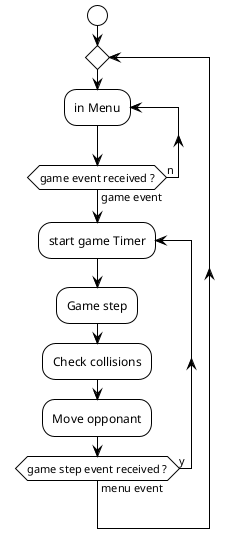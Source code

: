 @startuml pong_ctrl

!theme plain

start
repeat
    repeat :in Menu;
        repeat while (game event received ?) is (n) not (game event)
        repeat :start game Timer;
        :Game step;
        :Check collisions;
        :Move opponant;
    repeat while (game step event received ?) is (y) not (menu event)

@enduml
